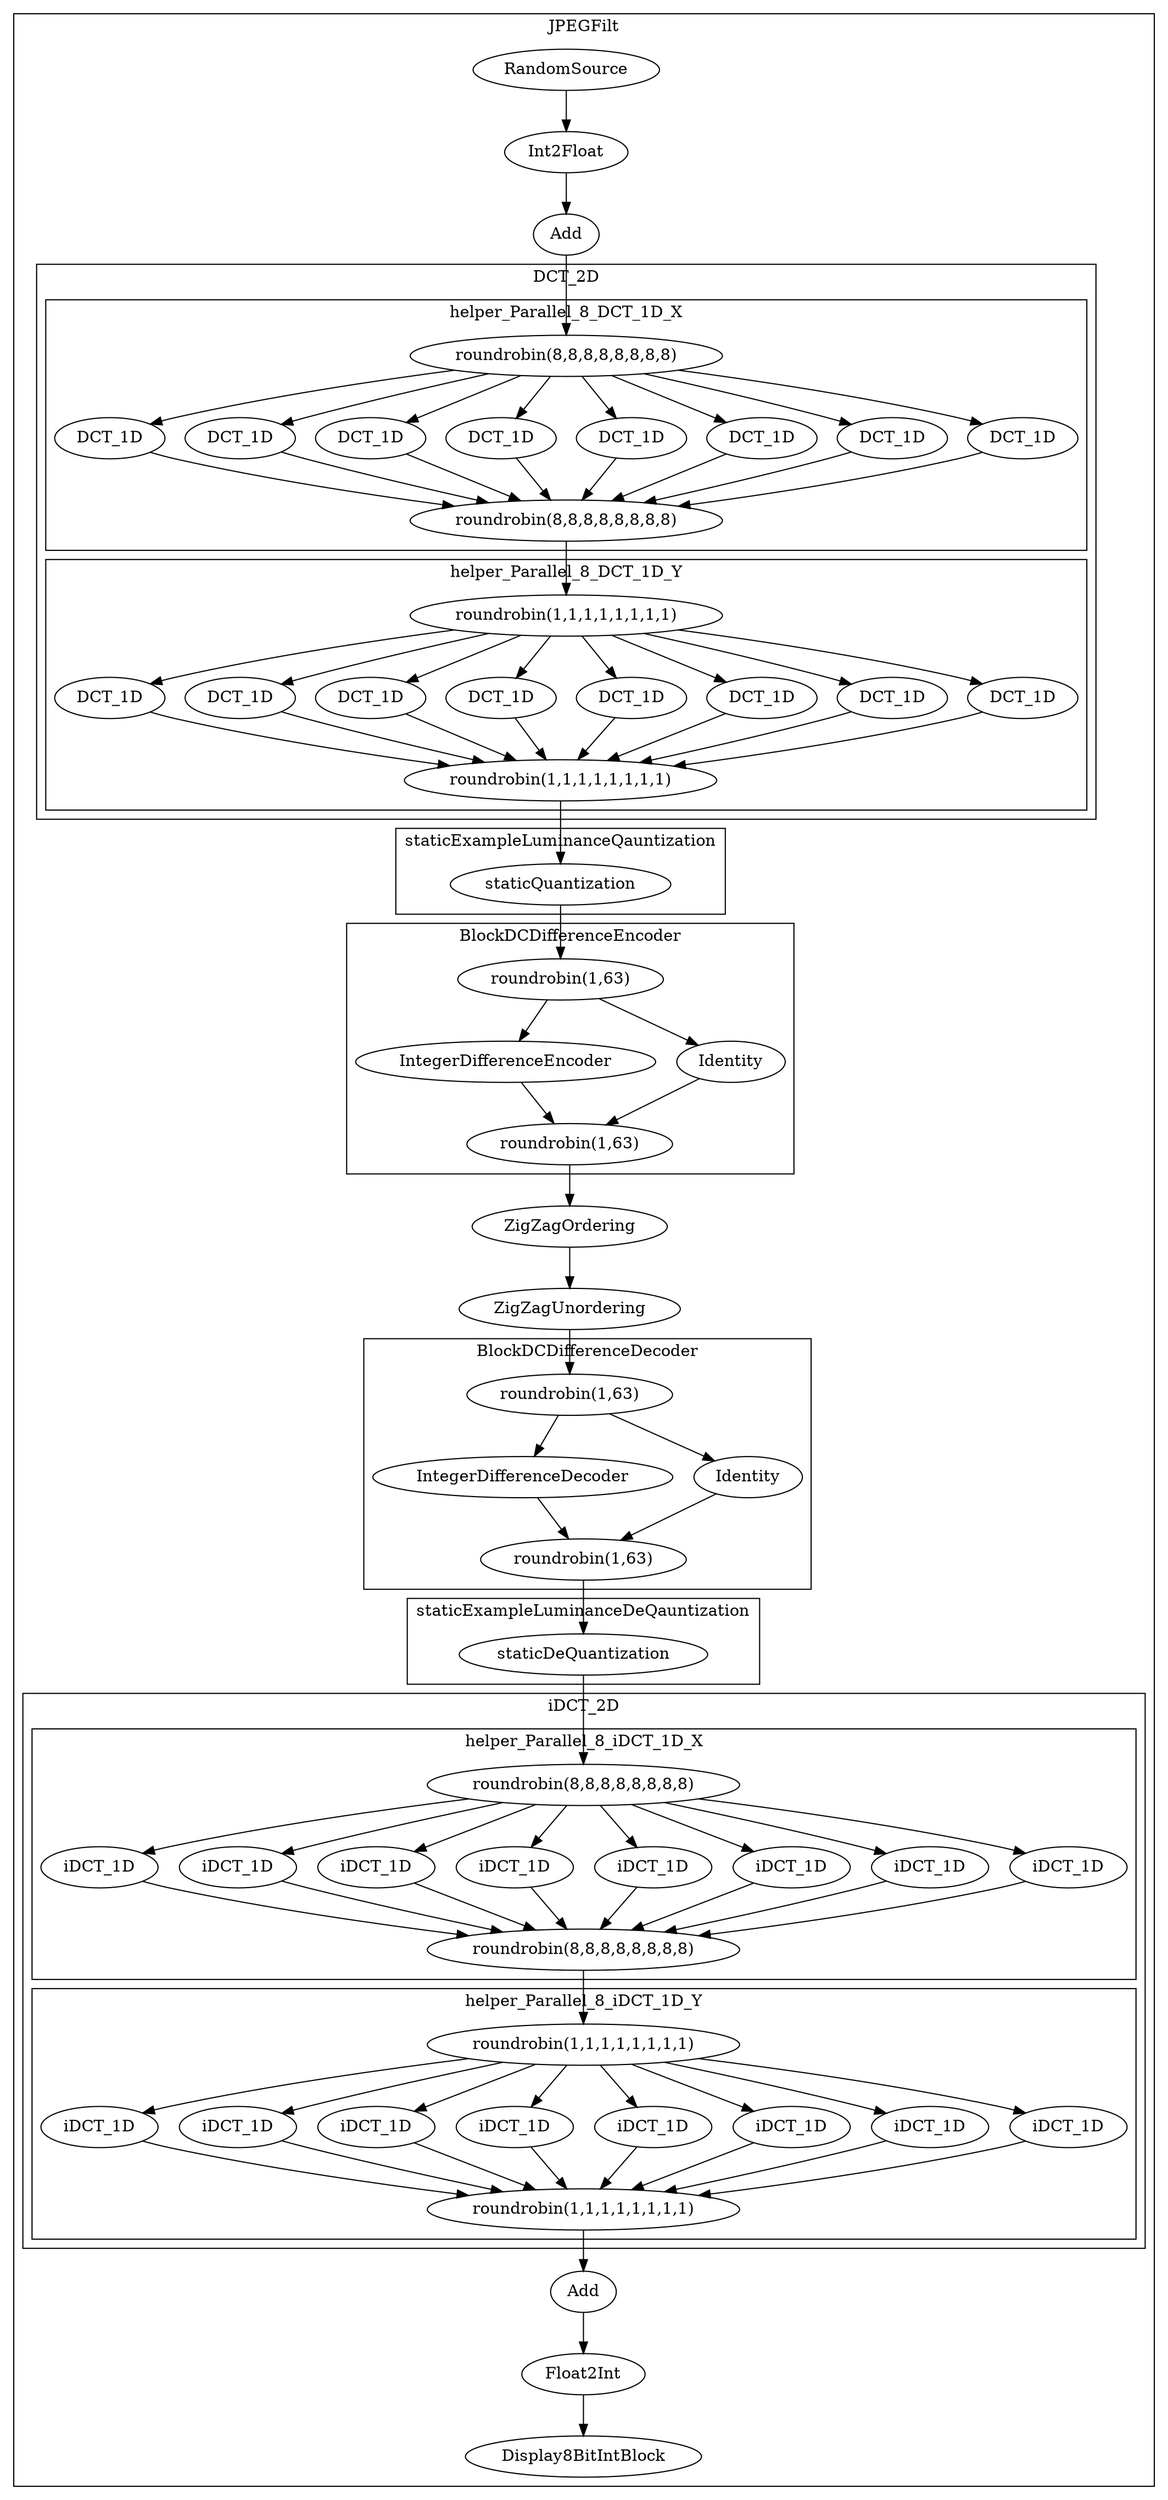 digraph streamit {
subgraph cluster_node1 {
 label="JPEGFilt";
node2 [ label="RandomSource" ]
node3 [ label="Int2Float" ]
node2 -> node3
node4 [ label="Add" ]
node3 -> node4
subgraph cluster_node5 {
 label="DCT_2D";
subgraph cluster_node6 {
 label="helper_Parallel_8_DCT_1D_X";
node7 [ label="roundrobin(8,8,8,8,8,8,8,8)" ]
node8 [ label="roundrobin(8,8,8,8,8,8,8,8)" ]
node9 [ label="DCT_1D" ]
node7 -> node9
node9 -> node8
node10 [ label="DCT_1D" ]
node7 -> node10
node10 -> node8
node11 [ label="DCT_1D" ]
node7 -> node11
node11 -> node8
node12 [ label="DCT_1D" ]
node7 -> node12
node12 -> node8
node13 [ label="DCT_1D" ]
node7 -> node13
node13 -> node8
node14 [ label="DCT_1D" ]
node7 -> node14
node14 -> node8
node15 [ label="DCT_1D" ]
node7 -> node15
node15 -> node8
node16 [ label="DCT_1D" ]
node7 -> node16
node16 -> node8
}
subgraph cluster_node17 {
 label="helper_Parallel_8_DCT_1D_Y";
node18 [ label="roundrobin(1,1,1,1,1,1,1,1)" ]
node19 [ label="roundrobin(1,1,1,1,1,1,1,1)" ]
node20 [ label="DCT_1D" ]
node18 -> node20
node20 -> node19
node21 [ label="DCT_1D" ]
node18 -> node21
node21 -> node19
node22 [ label="DCT_1D" ]
node18 -> node22
node22 -> node19
node23 [ label="DCT_1D" ]
node18 -> node23
node23 -> node19
node24 [ label="DCT_1D" ]
node18 -> node24
node24 -> node19
node25 [ label="DCT_1D" ]
node18 -> node25
node25 -> node19
node26 [ label="DCT_1D" ]
node18 -> node26
node26 -> node19
node27 [ label="DCT_1D" ]
node18 -> node27
node27 -> node19
}
node8 -> node18
}
node4 -> node7
subgraph cluster_node28 {
 label="staticExampleLuminanceQauntization";
node29 [ label="staticQuantization" ]
}
node19 -> node29
subgraph cluster_node30 {
 label="BlockDCDifferenceEncoder";
node31 [ label="roundrobin(1,63)" ]
node32 [ label="roundrobin(1,63)" ]
node33 [ label="IntegerDifferenceEncoder" ]
node31 -> node33
node33 -> node32
node34 [ label="Identity" ]
node31 -> node34
node34 -> node32
}
node29 -> node31
node35 [ label="ZigZagOrdering" ]
node32 -> node35
node36 [ label="ZigZagUnordering" ]
node35 -> node36
subgraph cluster_node37 {
 label="BlockDCDifferenceDecoder";
node38 [ label="roundrobin(1,63)" ]
node39 [ label="roundrobin(1,63)" ]
node40 [ label="IntegerDifferenceDecoder" ]
node38 -> node40
node40 -> node39
node41 [ label="Identity" ]
node38 -> node41
node41 -> node39
}
node36 -> node38
subgraph cluster_node42 {
 label="staticExampleLuminanceDeQauntization";
node43 [ label="staticDeQuantization" ]
}
node39 -> node43
subgraph cluster_node44 {
 label="iDCT_2D";
subgraph cluster_node45 {
 label="helper_Parallel_8_iDCT_1D_X";
node46 [ label="roundrobin(8,8,8,8,8,8,8,8)" ]
node47 [ label="roundrobin(8,8,8,8,8,8,8,8)" ]
node48 [ label="iDCT_1D" ]
node46 -> node48
node48 -> node47
node49 [ label="iDCT_1D" ]
node46 -> node49
node49 -> node47
node50 [ label="iDCT_1D" ]
node46 -> node50
node50 -> node47
node51 [ label="iDCT_1D" ]
node46 -> node51
node51 -> node47
node52 [ label="iDCT_1D" ]
node46 -> node52
node52 -> node47
node53 [ label="iDCT_1D" ]
node46 -> node53
node53 -> node47
node54 [ label="iDCT_1D" ]
node46 -> node54
node54 -> node47
node55 [ label="iDCT_1D" ]
node46 -> node55
node55 -> node47
}
subgraph cluster_node56 {
 label="helper_Parallel_8_iDCT_1D_Y";
node57 [ label="roundrobin(1,1,1,1,1,1,1,1)" ]
node58 [ label="roundrobin(1,1,1,1,1,1,1,1)" ]
node59 [ label="iDCT_1D" ]
node57 -> node59
node59 -> node58
node60 [ label="iDCT_1D" ]
node57 -> node60
node60 -> node58
node61 [ label="iDCT_1D" ]
node57 -> node61
node61 -> node58
node62 [ label="iDCT_1D" ]
node57 -> node62
node62 -> node58
node63 [ label="iDCT_1D" ]
node57 -> node63
node63 -> node58
node64 [ label="iDCT_1D" ]
node57 -> node64
node64 -> node58
node65 [ label="iDCT_1D" ]
node57 -> node65
node65 -> node58
node66 [ label="iDCT_1D" ]
node57 -> node66
node66 -> node58
}
node47 -> node57
}
node43 -> node46
node67 [ label="Add" ]
node58 -> node67
node68 [ label="Float2Int" ]
node67 -> node68
node69 [ label="Display8BitIntBlock" ]
node68 -> node69
}
}
